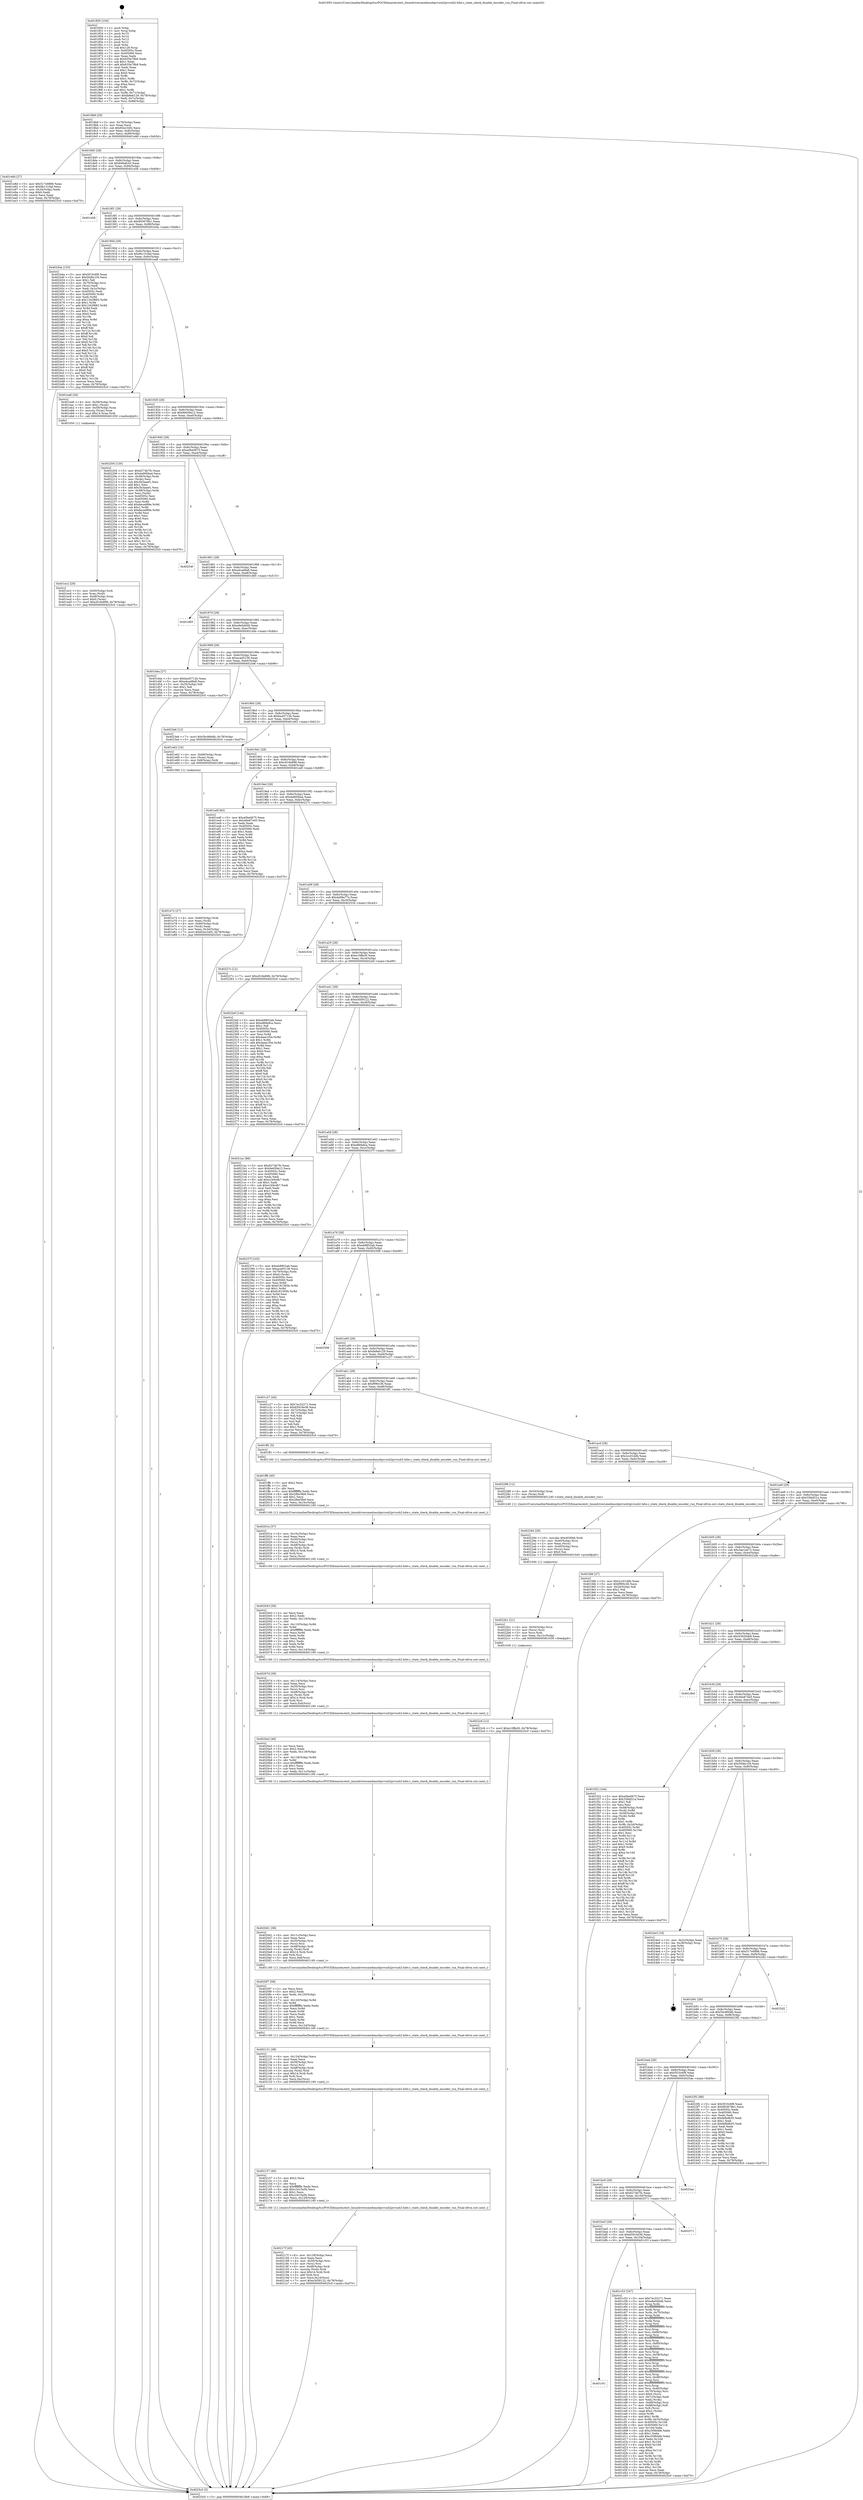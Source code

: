 digraph "0x401850" {
  label = "0x401850 (/mnt/c/Users/mathe/Desktop/tcc/POCII/binaries/extr_linuxdriversmediausbpvrusb2pvrusb2-hdw.c_state_check_disable_encoder_run_Final-ollvm.out::main(0))"
  labelloc = "t"
  node[shape=record]

  Entry [label="",width=0.3,height=0.3,shape=circle,fillcolor=black,style=filled]
  "0x4018b8" [label="{
     0x4018b8 [29]\l
     | [instrs]\l
     &nbsp;&nbsp;0x4018b8 \<+3\>: mov -0x78(%rbp),%eax\l
     &nbsp;&nbsp;0x4018bb \<+2\>: mov %eax,%ecx\l
     &nbsp;&nbsp;0x4018bd \<+6\>: sub $0x83ec34f2,%ecx\l
     &nbsp;&nbsp;0x4018c3 \<+6\>: mov %eax,-0x8c(%rbp)\l
     &nbsp;&nbsp;0x4018c9 \<+6\>: mov %ecx,-0x90(%rbp)\l
     &nbsp;&nbsp;0x4018cf \<+6\>: je 0000000000401e8d \<main+0x63d\>\l
  }"]
  "0x401e8d" [label="{
     0x401e8d [27]\l
     | [instrs]\l
     &nbsp;&nbsp;0x401e8d \<+5\>: mov $0x517e0886,%eax\l
     &nbsp;&nbsp;0x401e92 \<+5\>: mov $0x9b131fad,%ecx\l
     &nbsp;&nbsp;0x401e97 \<+3\>: mov -0x34(%rbp),%edx\l
     &nbsp;&nbsp;0x401e9a \<+3\>: cmp $0x0,%edx\l
     &nbsp;&nbsp;0x401e9d \<+3\>: cmove %ecx,%eax\l
     &nbsp;&nbsp;0x401ea0 \<+3\>: mov %eax,-0x78(%rbp)\l
     &nbsp;&nbsp;0x401ea3 \<+5\>: jmp 00000000004025c0 \<main+0xd70\>\l
  }"]
  "0x4018d5" [label="{
     0x4018d5 [28]\l
     | [instrs]\l
     &nbsp;&nbsp;0x4018d5 \<+5\>: jmp 00000000004018da \<main+0x8a\>\l
     &nbsp;&nbsp;0x4018da \<+6\>: mov -0x8c(%rbp),%eax\l
     &nbsp;&nbsp;0x4018e0 \<+5\>: sub $0x846afc43,%eax\l
     &nbsp;&nbsp;0x4018e5 \<+6\>: mov %eax,-0x94(%rbp)\l
     &nbsp;&nbsp;0x4018eb \<+6\>: je 0000000000401e56 \<main+0x606\>\l
  }"]
  Exit [label="",width=0.3,height=0.3,shape=circle,fillcolor=black,style=filled,peripheries=2]
  "0x401e56" [label="{
     0x401e56\l
  }", style=dashed]
  "0x4018f1" [label="{
     0x4018f1 [28]\l
     | [instrs]\l
     &nbsp;&nbsp;0x4018f1 \<+5\>: jmp 00000000004018f6 \<main+0xa6\>\l
     &nbsp;&nbsp;0x4018f6 \<+6\>: mov -0x8c(%rbp),%eax\l
     &nbsp;&nbsp;0x4018fc \<+5\>: sub $0x903678b1,%eax\l
     &nbsp;&nbsp;0x401901 \<+6\>: mov %eax,-0x98(%rbp)\l
     &nbsp;&nbsp;0x401907 \<+6\>: je 000000000040244a \<main+0xbfa\>\l
  }"]
  "0x4022c6" [label="{
     0x4022c6 [12]\l
     | [instrs]\l
     &nbsp;&nbsp;0x4022c6 \<+7\>: movl $0xe10ffa30,-0x78(%rbp)\l
     &nbsp;&nbsp;0x4022cd \<+5\>: jmp 00000000004025c0 \<main+0xd70\>\l
  }"]
  "0x40244a" [label="{
     0x40244a [153]\l
     | [instrs]\l
     &nbsp;&nbsp;0x40244a \<+5\>: mov $0x5f10c6f9,%eax\l
     &nbsp;&nbsp;0x40244f \<+5\>: mov $0x50dbc1f4,%ecx\l
     &nbsp;&nbsp;0x402454 \<+2\>: mov $0x1,%dl\l
     &nbsp;&nbsp;0x402456 \<+4\>: mov -0x70(%rbp),%rsi\l
     &nbsp;&nbsp;0x40245a \<+2\>: mov (%rsi),%edi\l
     &nbsp;&nbsp;0x40245c \<+3\>: mov %edi,-0x2c(%rbp)\l
     &nbsp;&nbsp;0x40245f \<+7\>: mov 0x40505c,%edi\l
     &nbsp;&nbsp;0x402466 \<+8\>: mov 0x405060,%r8d\l
     &nbsp;&nbsp;0x40246e \<+3\>: mov %edi,%r9d\l
     &nbsp;&nbsp;0x402471 \<+7\>: sub $0x1342f883,%r9d\l
     &nbsp;&nbsp;0x402478 \<+4\>: sub $0x1,%r9d\l
     &nbsp;&nbsp;0x40247c \<+7\>: add $0x1342f883,%r9d\l
     &nbsp;&nbsp;0x402483 \<+4\>: imul %r9d,%edi\l
     &nbsp;&nbsp;0x402487 \<+3\>: and $0x1,%edi\l
     &nbsp;&nbsp;0x40248a \<+3\>: cmp $0x0,%edi\l
     &nbsp;&nbsp;0x40248d \<+4\>: sete %r10b\l
     &nbsp;&nbsp;0x402491 \<+4\>: cmp $0xa,%r8d\l
     &nbsp;&nbsp;0x402495 \<+4\>: setl %r11b\l
     &nbsp;&nbsp;0x402499 \<+3\>: mov %r10b,%bl\l
     &nbsp;&nbsp;0x40249c \<+3\>: xor $0xff,%bl\l
     &nbsp;&nbsp;0x40249f \<+3\>: mov %r11b,%r14b\l
     &nbsp;&nbsp;0x4024a2 \<+4\>: xor $0xff,%r14b\l
     &nbsp;&nbsp;0x4024a6 \<+3\>: xor $0x0,%dl\l
     &nbsp;&nbsp;0x4024a9 \<+3\>: mov %bl,%r15b\l
     &nbsp;&nbsp;0x4024ac \<+4\>: and $0x0,%r15b\l
     &nbsp;&nbsp;0x4024b0 \<+3\>: and %dl,%r10b\l
     &nbsp;&nbsp;0x4024b3 \<+3\>: mov %r14b,%r12b\l
     &nbsp;&nbsp;0x4024b6 \<+4\>: and $0x0,%r12b\l
     &nbsp;&nbsp;0x4024ba \<+3\>: and %dl,%r11b\l
     &nbsp;&nbsp;0x4024bd \<+3\>: or %r10b,%r15b\l
     &nbsp;&nbsp;0x4024c0 \<+3\>: or %r11b,%r12b\l
     &nbsp;&nbsp;0x4024c3 \<+3\>: xor %r12b,%r15b\l
     &nbsp;&nbsp;0x4024c6 \<+3\>: or %r14b,%bl\l
     &nbsp;&nbsp;0x4024c9 \<+3\>: xor $0xff,%bl\l
     &nbsp;&nbsp;0x4024cc \<+3\>: or $0x0,%dl\l
     &nbsp;&nbsp;0x4024cf \<+2\>: and %dl,%bl\l
     &nbsp;&nbsp;0x4024d1 \<+3\>: or %bl,%r15b\l
     &nbsp;&nbsp;0x4024d4 \<+4\>: test $0x1,%r15b\l
     &nbsp;&nbsp;0x4024d8 \<+3\>: cmovne %ecx,%eax\l
     &nbsp;&nbsp;0x4024db \<+3\>: mov %eax,-0x78(%rbp)\l
     &nbsp;&nbsp;0x4024de \<+5\>: jmp 00000000004025c0 \<main+0xd70\>\l
  }"]
  "0x40190d" [label="{
     0x40190d [28]\l
     | [instrs]\l
     &nbsp;&nbsp;0x40190d \<+5\>: jmp 0000000000401912 \<main+0xc2\>\l
     &nbsp;&nbsp;0x401912 \<+6\>: mov -0x8c(%rbp),%eax\l
     &nbsp;&nbsp;0x401918 \<+5\>: sub $0x9b131fad,%eax\l
     &nbsp;&nbsp;0x40191d \<+6\>: mov %eax,-0x9c(%rbp)\l
     &nbsp;&nbsp;0x401923 \<+6\>: je 0000000000401ea8 \<main+0x658\>\l
  }"]
  "0x4022b1" [label="{
     0x4022b1 [21]\l
     | [instrs]\l
     &nbsp;&nbsp;0x4022b1 \<+4\>: mov -0x50(%rbp),%rcx\l
     &nbsp;&nbsp;0x4022b5 \<+3\>: mov (%rcx),%rcx\l
     &nbsp;&nbsp;0x4022b8 \<+3\>: mov %rcx,%rdi\l
     &nbsp;&nbsp;0x4022bb \<+6\>: mov %eax,-0x12c(%rbp)\l
     &nbsp;&nbsp;0x4022c1 \<+5\>: call 0000000000401030 \<free@plt\>\l
     | [calls]\l
     &nbsp;&nbsp;0x401030 \{1\} (unknown)\l
  }"]
  "0x401ea8" [label="{
     0x401ea8 [26]\l
     | [instrs]\l
     &nbsp;&nbsp;0x401ea8 \<+4\>: mov -0x58(%rbp),%rax\l
     &nbsp;&nbsp;0x401eac \<+6\>: movl $0x1,(%rax)\l
     &nbsp;&nbsp;0x401eb2 \<+4\>: mov -0x58(%rbp),%rax\l
     &nbsp;&nbsp;0x401eb6 \<+3\>: movslq (%rax),%rax\l
     &nbsp;&nbsp;0x401eb9 \<+4\>: imul $0x14,%rax,%rdi\l
     &nbsp;&nbsp;0x401ebd \<+5\>: call 0000000000401050 \<malloc@plt\>\l
     | [calls]\l
     &nbsp;&nbsp;0x401050 \{1\} (unknown)\l
  }"]
  "0x401929" [label="{
     0x401929 [28]\l
     | [instrs]\l
     &nbsp;&nbsp;0x401929 \<+5\>: jmp 000000000040192e \<main+0xde\>\l
     &nbsp;&nbsp;0x40192e \<+6\>: mov -0x8c(%rbp),%eax\l
     &nbsp;&nbsp;0x401934 \<+5\>: sub $0x9e659a12,%eax\l
     &nbsp;&nbsp;0x401939 \<+6\>: mov %eax,-0xa0(%rbp)\l
     &nbsp;&nbsp;0x40193f \<+6\>: je 0000000000402204 \<main+0x9b4\>\l
  }"]
  "0x402294" [label="{
     0x402294 [29]\l
     | [instrs]\l
     &nbsp;&nbsp;0x402294 \<+10\>: movabs $0x4030b6,%rdi\l
     &nbsp;&nbsp;0x40229e \<+4\>: mov -0x40(%rbp),%rcx\l
     &nbsp;&nbsp;0x4022a2 \<+2\>: mov %eax,(%rcx)\l
     &nbsp;&nbsp;0x4022a4 \<+4\>: mov -0x40(%rbp),%rcx\l
     &nbsp;&nbsp;0x4022a8 \<+2\>: mov (%rcx),%esi\l
     &nbsp;&nbsp;0x4022aa \<+2\>: mov $0x0,%al\l
     &nbsp;&nbsp;0x4022ac \<+5\>: call 0000000000401040 \<printf@plt\>\l
     | [calls]\l
     &nbsp;&nbsp;0x401040 \{1\} (unknown)\l
  }"]
  "0x402204" [label="{
     0x402204 [120]\l
     | [instrs]\l
     &nbsp;&nbsp;0x402204 \<+5\>: mov $0x6274b7fc,%eax\l
     &nbsp;&nbsp;0x402209 \<+5\>: mov $0xda900ba4,%ecx\l
     &nbsp;&nbsp;0x40220e \<+4\>: mov -0x48(%rbp),%rdx\l
     &nbsp;&nbsp;0x402212 \<+2\>: mov (%rdx),%esi\l
     &nbsp;&nbsp;0x402214 \<+6\>: sub $0x3b3aaef1,%esi\l
     &nbsp;&nbsp;0x40221a \<+3\>: add $0x1,%esi\l
     &nbsp;&nbsp;0x40221d \<+6\>: add $0x3b3aaef1,%esi\l
     &nbsp;&nbsp;0x402223 \<+4\>: mov -0x48(%rbp),%rdx\l
     &nbsp;&nbsp;0x402227 \<+2\>: mov %esi,(%rdx)\l
     &nbsp;&nbsp;0x402229 \<+7\>: mov 0x40505c,%esi\l
     &nbsp;&nbsp;0x402230 \<+7\>: mov 0x405060,%edi\l
     &nbsp;&nbsp;0x402237 \<+3\>: mov %esi,%r8d\l
     &nbsp;&nbsp;0x40223a \<+7\>: add $0x8eced89e,%r8d\l
     &nbsp;&nbsp;0x402241 \<+4\>: sub $0x1,%r8d\l
     &nbsp;&nbsp;0x402245 \<+7\>: sub $0x8eced89e,%r8d\l
     &nbsp;&nbsp;0x40224c \<+4\>: imul %r8d,%esi\l
     &nbsp;&nbsp;0x402250 \<+3\>: and $0x1,%esi\l
     &nbsp;&nbsp;0x402253 \<+3\>: cmp $0x0,%esi\l
     &nbsp;&nbsp;0x402256 \<+4\>: sete %r9b\l
     &nbsp;&nbsp;0x40225a \<+3\>: cmp $0xa,%edi\l
     &nbsp;&nbsp;0x40225d \<+4\>: setl %r10b\l
     &nbsp;&nbsp;0x402261 \<+3\>: mov %r9b,%r11b\l
     &nbsp;&nbsp;0x402264 \<+3\>: and %r10b,%r11b\l
     &nbsp;&nbsp;0x402267 \<+3\>: xor %r10b,%r9b\l
     &nbsp;&nbsp;0x40226a \<+3\>: or %r9b,%r11b\l
     &nbsp;&nbsp;0x40226d \<+4\>: test $0x1,%r11b\l
     &nbsp;&nbsp;0x402271 \<+3\>: cmovne %ecx,%eax\l
     &nbsp;&nbsp;0x402274 \<+3\>: mov %eax,-0x78(%rbp)\l
     &nbsp;&nbsp;0x402277 \<+5\>: jmp 00000000004025c0 \<main+0xd70\>\l
  }"]
  "0x401945" [label="{
     0x401945 [28]\l
     | [instrs]\l
     &nbsp;&nbsp;0x401945 \<+5\>: jmp 000000000040194a \<main+0xfa\>\l
     &nbsp;&nbsp;0x40194a \<+6\>: mov -0x8c(%rbp),%eax\l
     &nbsp;&nbsp;0x401950 \<+5\>: sub $0xa0be0675,%eax\l
     &nbsp;&nbsp;0x401955 \<+6\>: mov %eax,-0xa4(%rbp)\l
     &nbsp;&nbsp;0x40195b \<+6\>: je 000000000040254f \<main+0xcff\>\l
  }"]
  "0x40217f" [label="{
     0x40217f [45]\l
     | [instrs]\l
     &nbsp;&nbsp;0x40217f \<+6\>: mov -0x128(%rbp),%ecx\l
     &nbsp;&nbsp;0x402185 \<+3\>: imul %eax,%ecx\l
     &nbsp;&nbsp;0x402188 \<+4\>: mov -0x50(%rbp),%rsi\l
     &nbsp;&nbsp;0x40218c \<+3\>: mov (%rsi),%rsi\l
     &nbsp;&nbsp;0x40218f \<+4\>: mov -0x48(%rbp),%rdi\l
     &nbsp;&nbsp;0x402193 \<+3\>: movslq (%rdi),%rdi\l
     &nbsp;&nbsp;0x402196 \<+4\>: imul $0x14,%rdi,%rdi\l
     &nbsp;&nbsp;0x40219a \<+3\>: add %rdi,%rsi\l
     &nbsp;&nbsp;0x40219d \<+3\>: mov %ecx,0x10(%rsi)\l
     &nbsp;&nbsp;0x4021a0 \<+7\>: movl $0xe3d58122,-0x78(%rbp)\l
     &nbsp;&nbsp;0x4021a7 \<+5\>: jmp 00000000004025c0 \<main+0xd70\>\l
  }"]
  "0x40254f" [label="{
     0x40254f\l
  }", style=dashed]
  "0x401961" [label="{
     0x401961 [28]\l
     | [instrs]\l
     &nbsp;&nbsp;0x401961 \<+5\>: jmp 0000000000401966 \<main+0x116\>\l
     &nbsp;&nbsp;0x401966 \<+6\>: mov -0x8c(%rbp),%eax\l
     &nbsp;&nbsp;0x40196c \<+5\>: sub $0xa4cad8a8,%eax\l
     &nbsp;&nbsp;0x401971 \<+6\>: mov %eax,-0xa8(%rbp)\l
     &nbsp;&nbsp;0x401977 \<+6\>: je 0000000000401d65 \<main+0x515\>\l
  }"]
  "0x402157" [label="{
     0x402157 [40]\l
     | [instrs]\l
     &nbsp;&nbsp;0x402157 \<+5\>: mov $0x2,%ecx\l
     &nbsp;&nbsp;0x40215c \<+1\>: cltd\l
     &nbsp;&nbsp;0x40215d \<+2\>: idiv %ecx\l
     &nbsp;&nbsp;0x40215f \<+6\>: imul $0xfffffffe,%edx,%ecx\l
     &nbsp;&nbsp;0x402165 \<+6\>: add $0xc2415a5b,%ecx\l
     &nbsp;&nbsp;0x40216b \<+3\>: add $0x1,%ecx\l
     &nbsp;&nbsp;0x40216e \<+6\>: sub $0xc2415a5b,%ecx\l
     &nbsp;&nbsp;0x402174 \<+6\>: mov %ecx,-0x128(%rbp)\l
     &nbsp;&nbsp;0x40217a \<+5\>: call 0000000000401160 \<next_i\>\l
     | [calls]\l
     &nbsp;&nbsp;0x401160 \{1\} (/mnt/c/Users/mathe/Desktop/tcc/POCII/binaries/extr_linuxdriversmediausbpvrusb2pvrusb2-hdw.c_state_check_disable_encoder_run_Final-ollvm.out::next_i)\l
  }"]
  "0x401d65" [label="{
     0x401d65\l
  }", style=dashed]
  "0x40197d" [label="{
     0x40197d [28]\l
     | [instrs]\l
     &nbsp;&nbsp;0x40197d \<+5\>: jmp 0000000000401982 \<main+0x132\>\l
     &nbsp;&nbsp;0x401982 \<+6\>: mov -0x8c(%rbp),%eax\l
     &nbsp;&nbsp;0x401988 \<+5\>: sub $0xa9e0dd4b,%eax\l
     &nbsp;&nbsp;0x40198d \<+6\>: mov %eax,-0xac(%rbp)\l
     &nbsp;&nbsp;0x401993 \<+6\>: je 0000000000401d4a \<main+0x4fa\>\l
  }"]
  "0x402131" [label="{
     0x402131 [38]\l
     | [instrs]\l
     &nbsp;&nbsp;0x402131 \<+6\>: mov -0x124(%rbp),%ecx\l
     &nbsp;&nbsp;0x402137 \<+3\>: imul %eax,%ecx\l
     &nbsp;&nbsp;0x40213a \<+4\>: mov -0x50(%rbp),%rsi\l
     &nbsp;&nbsp;0x40213e \<+3\>: mov (%rsi),%rsi\l
     &nbsp;&nbsp;0x402141 \<+4\>: mov -0x48(%rbp),%rdi\l
     &nbsp;&nbsp;0x402145 \<+3\>: movslq (%rdi),%rdi\l
     &nbsp;&nbsp;0x402148 \<+4\>: imul $0x14,%rdi,%rdi\l
     &nbsp;&nbsp;0x40214c \<+3\>: add %rdi,%rsi\l
     &nbsp;&nbsp;0x40214f \<+3\>: mov %ecx,0xc(%rsi)\l
     &nbsp;&nbsp;0x402152 \<+5\>: call 0000000000401160 \<next_i\>\l
     | [calls]\l
     &nbsp;&nbsp;0x401160 \{1\} (/mnt/c/Users/mathe/Desktop/tcc/POCII/binaries/extr_linuxdriversmediausbpvrusb2pvrusb2-hdw.c_state_check_disable_encoder_run_Final-ollvm.out::next_i)\l
  }"]
  "0x401d4a" [label="{
     0x401d4a [27]\l
     | [instrs]\l
     &nbsp;&nbsp;0x401d4a \<+5\>: mov $0xba45712b,%eax\l
     &nbsp;&nbsp;0x401d4f \<+5\>: mov $0xa4cad8a8,%ecx\l
     &nbsp;&nbsp;0x401d54 \<+3\>: mov -0x35(%rbp),%dl\l
     &nbsp;&nbsp;0x401d57 \<+3\>: test $0x1,%dl\l
     &nbsp;&nbsp;0x401d5a \<+3\>: cmovne %ecx,%eax\l
     &nbsp;&nbsp;0x401d5d \<+3\>: mov %eax,-0x78(%rbp)\l
     &nbsp;&nbsp;0x401d60 \<+5\>: jmp 00000000004025c0 \<main+0xd70\>\l
  }"]
  "0x401999" [label="{
     0x401999 [28]\l
     | [instrs]\l
     &nbsp;&nbsp;0x401999 \<+5\>: jmp 000000000040199e \<main+0x14e\>\l
     &nbsp;&nbsp;0x40199e \<+6\>: mov -0x8c(%rbp),%eax\l
     &nbsp;&nbsp;0x4019a4 \<+5\>: sub $0xaca65136,%eax\l
     &nbsp;&nbsp;0x4019a9 \<+6\>: mov %eax,-0xb0(%rbp)\l
     &nbsp;&nbsp;0x4019af \<+6\>: je 00000000004023e6 \<main+0xb96\>\l
  }"]
  "0x4020f7" [label="{
     0x4020f7 [58]\l
     | [instrs]\l
     &nbsp;&nbsp;0x4020f7 \<+2\>: xor %ecx,%ecx\l
     &nbsp;&nbsp;0x4020f9 \<+5\>: mov $0x2,%edx\l
     &nbsp;&nbsp;0x4020fe \<+6\>: mov %edx,-0x120(%rbp)\l
     &nbsp;&nbsp;0x402104 \<+1\>: cltd\l
     &nbsp;&nbsp;0x402105 \<+7\>: mov -0x120(%rbp),%r8d\l
     &nbsp;&nbsp;0x40210c \<+3\>: idiv %r8d\l
     &nbsp;&nbsp;0x40210f \<+6\>: imul $0xfffffffe,%edx,%edx\l
     &nbsp;&nbsp;0x402115 \<+3\>: mov %ecx,%r9d\l
     &nbsp;&nbsp;0x402118 \<+3\>: sub %edx,%r9d\l
     &nbsp;&nbsp;0x40211b \<+2\>: mov %ecx,%edx\l
     &nbsp;&nbsp;0x40211d \<+3\>: sub $0x1,%edx\l
     &nbsp;&nbsp;0x402120 \<+3\>: add %edx,%r9d\l
     &nbsp;&nbsp;0x402123 \<+3\>: sub %r9d,%ecx\l
     &nbsp;&nbsp;0x402126 \<+6\>: mov %ecx,-0x124(%rbp)\l
     &nbsp;&nbsp;0x40212c \<+5\>: call 0000000000401160 \<next_i\>\l
     | [calls]\l
     &nbsp;&nbsp;0x401160 \{1\} (/mnt/c/Users/mathe/Desktop/tcc/POCII/binaries/extr_linuxdriversmediausbpvrusb2pvrusb2-hdw.c_state_check_disable_encoder_run_Final-ollvm.out::next_i)\l
  }"]
  "0x4023e6" [label="{
     0x4023e6 [12]\l
     | [instrs]\l
     &nbsp;&nbsp;0x4023e6 \<+7\>: movl $0x5bc866db,-0x78(%rbp)\l
     &nbsp;&nbsp;0x4023ed \<+5\>: jmp 00000000004025c0 \<main+0xd70\>\l
  }"]
  "0x4019b5" [label="{
     0x4019b5 [28]\l
     | [instrs]\l
     &nbsp;&nbsp;0x4019b5 \<+5\>: jmp 00000000004019ba \<main+0x16a\>\l
     &nbsp;&nbsp;0x4019ba \<+6\>: mov -0x8c(%rbp),%eax\l
     &nbsp;&nbsp;0x4019c0 \<+5\>: sub $0xba45712b,%eax\l
     &nbsp;&nbsp;0x4019c5 \<+6\>: mov %eax,-0xb4(%rbp)\l
     &nbsp;&nbsp;0x4019cb \<+6\>: je 0000000000401e62 \<main+0x612\>\l
  }"]
  "0x4020d1" [label="{
     0x4020d1 [38]\l
     | [instrs]\l
     &nbsp;&nbsp;0x4020d1 \<+6\>: mov -0x11c(%rbp),%ecx\l
     &nbsp;&nbsp;0x4020d7 \<+3\>: imul %eax,%ecx\l
     &nbsp;&nbsp;0x4020da \<+4\>: mov -0x50(%rbp),%rsi\l
     &nbsp;&nbsp;0x4020de \<+3\>: mov (%rsi),%rsi\l
     &nbsp;&nbsp;0x4020e1 \<+4\>: mov -0x48(%rbp),%rdi\l
     &nbsp;&nbsp;0x4020e5 \<+3\>: movslq (%rdi),%rdi\l
     &nbsp;&nbsp;0x4020e8 \<+4\>: imul $0x14,%rdi,%rdi\l
     &nbsp;&nbsp;0x4020ec \<+3\>: add %rdi,%rsi\l
     &nbsp;&nbsp;0x4020ef \<+3\>: mov %ecx,0x8(%rsi)\l
     &nbsp;&nbsp;0x4020f2 \<+5\>: call 0000000000401160 \<next_i\>\l
     | [calls]\l
     &nbsp;&nbsp;0x401160 \{1\} (/mnt/c/Users/mathe/Desktop/tcc/POCII/binaries/extr_linuxdriversmediausbpvrusb2pvrusb2-hdw.c_state_check_disable_encoder_run_Final-ollvm.out::next_i)\l
  }"]
  "0x401e62" [label="{
     0x401e62 [16]\l
     | [instrs]\l
     &nbsp;&nbsp;0x401e62 \<+4\>: mov -0x68(%rbp),%rax\l
     &nbsp;&nbsp;0x401e66 \<+3\>: mov (%rax),%rax\l
     &nbsp;&nbsp;0x401e69 \<+4\>: mov 0x8(%rax),%rdi\l
     &nbsp;&nbsp;0x401e6d \<+5\>: call 0000000000401060 \<atoi@plt\>\l
     | [calls]\l
     &nbsp;&nbsp;0x401060 \{1\} (unknown)\l
  }"]
  "0x4019d1" [label="{
     0x4019d1 [28]\l
     | [instrs]\l
     &nbsp;&nbsp;0x4019d1 \<+5\>: jmp 00000000004019d6 \<main+0x186\>\l
     &nbsp;&nbsp;0x4019d6 \<+6\>: mov -0x8c(%rbp),%eax\l
     &nbsp;&nbsp;0x4019dc \<+5\>: sub $0xc616e898,%eax\l
     &nbsp;&nbsp;0x4019e1 \<+6\>: mov %eax,-0xb8(%rbp)\l
     &nbsp;&nbsp;0x4019e7 \<+6\>: je 0000000000401edf \<main+0x68f\>\l
  }"]
  "0x4020a3" [label="{
     0x4020a3 [46]\l
     | [instrs]\l
     &nbsp;&nbsp;0x4020a3 \<+2\>: xor %ecx,%ecx\l
     &nbsp;&nbsp;0x4020a5 \<+5\>: mov $0x2,%edx\l
     &nbsp;&nbsp;0x4020aa \<+6\>: mov %edx,-0x118(%rbp)\l
     &nbsp;&nbsp;0x4020b0 \<+1\>: cltd\l
     &nbsp;&nbsp;0x4020b1 \<+7\>: mov -0x118(%rbp),%r8d\l
     &nbsp;&nbsp;0x4020b8 \<+3\>: idiv %r8d\l
     &nbsp;&nbsp;0x4020bb \<+6\>: imul $0xfffffffe,%edx,%edx\l
     &nbsp;&nbsp;0x4020c1 \<+3\>: sub $0x1,%ecx\l
     &nbsp;&nbsp;0x4020c4 \<+2\>: sub %ecx,%edx\l
     &nbsp;&nbsp;0x4020c6 \<+6\>: mov %edx,-0x11c(%rbp)\l
     &nbsp;&nbsp;0x4020cc \<+5\>: call 0000000000401160 \<next_i\>\l
     | [calls]\l
     &nbsp;&nbsp;0x401160 \{1\} (/mnt/c/Users/mathe/Desktop/tcc/POCII/binaries/extr_linuxdriversmediausbpvrusb2pvrusb2-hdw.c_state_check_disable_encoder_run_Final-ollvm.out::next_i)\l
  }"]
  "0x401edf" [label="{
     0x401edf [83]\l
     | [instrs]\l
     &nbsp;&nbsp;0x401edf \<+5\>: mov $0xa0be0675,%eax\l
     &nbsp;&nbsp;0x401ee4 \<+5\>: mov $0x46e87445,%ecx\l
     &nbsp;&nbsp;0x401ee9 \<+2\>: xor %edx,%edx\l
     &nbsp;&nbsp;0x401eeb \<+7\>: mov 0x40505c,%esi\l
     &nbsp;&nbsp;0x401ef2 \<+7\>: mov 0x405060,%edi\l
     &nbsp;&nbsp;0x401ef9 \<+3\>: sub $0x1,%edx\l
     &nbsp;&nbsp;0x401efc \<+3\>: mov %esi,%r8d\l
     &nbsp;&nbsp;0x401eff \<+3\>: add %edx,%r8d\l
     &nbsp;&nbsp;0x401f02 \<+4\>: imul %r8d,%esi\l
     &nbsp;&nbsp;0x401f06 \<+3\>: and $0x1,%esi\l
     &nbsp;&nbsp;0x401f09 \<+3\>: cmp $0x0,%esi\l
     &nbsp;&nbsp;0x401f0c \<+4\>: sete %r9b\l
     &nbsp;&nbsp;0x401f10 \<+3\>: cmp $0xa,%edi\l
     &nbsp;&nbsp;0x401f13 \<+4\>: setl %r10b\l
     &nbsp;&nbsp;0x401f17 \<+3\>: mov %r9b,%r11b\l
     &nbsp;&nbsp;0x401f1a \<+3\>: and %r10b,%r11b\l
     &nbsp;&nbsp;0x401f1d \<+3\>: xor %r10b,%r9b\l
     &nbsp;&nbsp;0x401f20 \<+3\>: or %r9b,%r11b\l
     &nbsp;&nbsp;0x401f23 \<+4\>: test $0x1,%r11b\l
     &nbsp;&nbsp;0x401f27 \<+3\>: cmovne %ecx,%eax\l
     &nbsp;&nbsp;0x401f2a \<+3\>: mov %eax,-0x78(%rbp)\l
     &nbsp;&nbsp;0x401f2d \<+5\>: jmp 00000000004025c0 \<main+0xd70\>\l
  }"]
  "0x4019ed" [label="{
     0x4019ed [28]\l
     | [instrs]\l
     &nbsp;&nbsp;0x4019ed \<+5\>: jmp 00000000004019f2 \<main+0x1a2\>\l
     &nbsp;&nbsp;0x4019f2 \<+6\>: mov -0x8c(%rbp),%eax\l
     &nbsp;&nbsp;0x4019f8 \<+5\>: sub $0xda900ba4,%eax\l
     &nbsp;&nbsp;0x4019fd \<+6\>: mov %eax,-0xbc(%rbp)\l
     &nbsp;&nbsp;0x401a03 \<+6\>: je 000000000040227c \<main+0xa2c\>\l
  }"]
  "0x40207d" [label="{
     0x40207d [38]\l
     | [instrs]\l
     &nbsp;&nbsp;0x40207d \<+6\>: mov -0x114(%rbp),%ecx\l
     &nbsp;&nbsp;0x402083 \<+3\>: imul %eax,%ecx\l
     &nbsp;&nbsp;0x402086 \<+4\>: mov -0x50(%rbp),%rsi\l
     &nbsp;&nbsp;0x40208a \<+3\>: mov (%rsi),%rsi\l
     &nbsp;&nbsp;0x40208d \<+4\>: mov -0x48(%rbp),%rdi\l
     &nbsp;&nbsp;0x402091 \<+3\>: movslq (%rdi),%rdi\l
     &nbsp;&nbsp;0x402094 \<+4\>: imul $0x14,%rdi,%rdi\l
     &nbsp;&nbsp;0x402098 \<+3\>: add %rdi,%rsi\l
     &nbsp;&nbsp;0x40209b \<+3\>: mov %ecx,0x4(%rsi)\l
     &nbsp;&nbsp;0x40209e \<+5\>: call 0000000000401160 \<next_i\>\l
     | [calls]\l
     &nbsp;&nbsp;0x401160 \{1\} (/mnt/c/Users/mathe/Desktop/tcc/POCII/binaries/extr_linuxdriversmediausbpvrusb2pvrusb2-hdw.c_state_check_disable_encoder_run_Final-ollvm.out::next_i)\l
  }"]
  "0x40227c" [label="{
     0x40227c [12]\l
     | [instrs]\l
     &nbsp;&nbsp;0x40227c \<+7\>: movl $0xc616e898,-0x78(%rbp)\l
     &nbsp;&nbsp;0x402283 \<+5\>: jmp 00000000004025c0 \<main+0xd70\>\l
  }"]
  "0x401a09" [label="{
     0x401a09 [28]\l
     | [instrs]\l
     &nbsp;&nbsp;0x401a09 \<+5\>: jmp 0000000000401a0e \<main+0x1be\>\l
     &nbsp;&nbsp;0x401a0e \<+6\>: mov -0x8c(%rbp),%eax\l
     &nbsp;&nbsp;0x401a14 \<+5\>: sub $0xda98a77e,%eax\l
     &nbsp;&nbsp;0x401a19 \<+6\>: mov %eax,-0xc0(%rbp)\l
     &nbsp;&nbsp;0x401a1f \<+6\>: je 0000000000402534 \<main+0xce4\>\l
  }"]
  "0x402043" [label="{
     0x402043 [58]\l
     | [instrs]\l
     &nbsp;&nbsp;0x402043 \<+2\>: xor %ecx,%ecx\l
     &nbsp;&nbsp;0x402045 \<+5\>: mov $0x2,%edx\l
     &nbsp;&nbsp;0x40204a \<+6\>: mov %edx,-0x110(%rbp)\l
     &nbsp;&nbsp;0x402050 \<+1\>: cltd\l
     &nbsp;&nbsp;0x402051 \<+7\>: mov -0x110(%rbp),%r8d\l
     &nbsp;&nbsp;0x402058 \<+3\>: idiv %r8d\l
     &nbsp;&nbsp;0x40205b \<+6\>: imul $0xfffffffe,%edx,%edx\l
     &nbsp;&nbsp;0x402061 \<+3\>: mov %ecx,%r9d\l
     &nbsp;&nbsp;0x402064 \<+3\>: sub %edx,%r9d\l
     &nbsp;&nbsp;0x402067 \<+2\>: mov %ecx,%edx\l
     &nbsp;&nbsp;0x402069 \<+3\>: sub $0x1,%edx\l
     &nbsp;&nbsp;0x40206c \<+3\>: add %edx,%r9d\l
     &nbsp;&nbsp;0x40206f \<+3\>: sub %r9d,%ecx\l
     &nbsp;&nbsp;0x402072 \<+6\>: mov %ecx,-0x114(%rbp)\l
     &nbsp;&nbsp;0x402078 \<+5\>: call 0000000000401160 \<next_i\>\l
     | [calls]\l
     &nbsp;&nbsp;0x401160 \{1\} (/mnt/c/Users/mathe/Desktop/tcc/POCII/binaries/extr_linuxdriversmediausbpvrusb2pvrusb2-hdw.c_state_check_disable_encoder_run_Final-ollvm.out::next_i)\l
  }"]
  "0x402534" [label="{
     0x402534\l
  }", style=dashed]
  "0x401a25" [label="{
     0x401a25 [28]\l
     | [instrs]\l
     &nbsp;&nbsp;0x401a25 \<+5\>: jmp 0000000000401a2a \<main+0x1da\>\l
     &nbsp;&nbsp;0x401a2a \<+6\>: mov -0x8c(%rbp),%eax\l
     &nbsp;&nbsp;0x401a30 \<+5\>: sub $0xe10ffa30,%eax\l
     &nbsp;&nbsp;0x401a35 \<+6\>: mov %eax,-0xc4(%rbp)\l
     &nbsp;&nbsp;0x401a3b \<+6\>: je 00000000004022ef \<main+0xa9f\>\l
  }"]
  "0x40201e" [label="{
     0x40201e [37]\l
     | [instrs]\l
     &nbsp;&nbsp;0x40201e \<+6\>: mov -0x10c(%rbp),%ecx\l
     &nbsp;&nbsp;0x402024 \<+3\>: imul %eax,%ecx\l
     &nbsp;&nbsp;0x402027 \<+4\>: mov -0x50(%rbp),%rsi\l
     &nbsp;&nbsp;0x40202b \<+3\>: mov (%rsi),%rsi\l
     &nbsp;&nbsp;0x40202e \<+4\>: mov -0x48(%rbp),%rdi\l
     &nbsp;&nbsp;0x402032 \<+3\>: movslq (%rdi),%rdi\l
     &nbsp;&nbsp;0x402035 \<+4\>: imul $0x14,%rdi,%rdi\l
     &nbsp;&nbsp;0x402039 \<+3\>: add %rdi,%rsi\l
     &nbsp;&nbsp;0x40203c \<+2\>: mov %ecx,(%rsi)\l
     &nbsp;&nbsp;0x40203e \<+5\>: call 0000000000401160 \<next_i\>\l
     | [calls]\l
     &nbsp;&nbsp;0x401160 \{1\} (/mnt/c/Users/mathe/Desktop/tcc/POCII/binaries/extr_linuxdriversmediausbpvrusb2pvrusb2-hdw.c_state_check_disable_encoder_run_Final-ollvm.out::next_i)\l
  }"]
  "0x4022ef" [label="{
     0x4022ef [144]\l
     | [instrs]\l
     &nbsp;&nbsp;0x4022ef \<+5\>: mov $0xeb8852ab,%eax\l
     &nbsp;&nbsp;0x4022f4 \<+5\>: mov $0xe86fa9ca,%ecx\l
     &nbsp;&nbsp;0x4022f9 \<+2\>: mov $0x1,%dl\l
     &nbsp;&nbsp;0x4022fb \<+7\>: mov 0x40505c,%esi\l
     &nbsp;&nbsp;0x402302 \<+7\>: mov 0x405060,%edi\l
     &nbsp;&nbsp;0x402309 \<+3\>: mov %esi,%r8d\l
     &nbsp;&nbsp;0x40230c \<+7\>: sub $0x4aee1f5e,%r8d\l
     &nbsp;&nbsp;0x402313 \<+4\>: sub $0x1,%r8d\l
     &nbsp;&nbsp;0x402317 \<+7\>: add $0x4aee1f5e,%r8d\l
     &nbsp;&nbsp;0x40231e \<+4\>: imul %r8d,%esi\l
     &nbsp;&nbsp;0x402322 \<+3\>: and $0x1,%esi\l
     &nbsp;&nbsp;0x402325 \<+3\>: cmp $0x0,%esi\l
     &nbsp;&nbsp;0x402328 \<+4\>: sete %r9b\l
     &nbsp;&nbsp;0x40232c \<+3\>: cmp $0xa,%edi\l
     &nbsp;&nbsp;0x40232f \<+4\>: setl %r10b\l
     &nbsp;&nbsp;0x402333 \<+3\>: mov %r9b,%r11b\l
     &nbsp;&nbsp;0x402336 \<+4\>: xor $0xff,%r11b\l
     &nbsp;&nbsp;0x40233a \<+3\>: mov %r10b,%bl\l
     &nbsp;&nbsp;0x40233d \<+3\>: xor $0xff,%bl\l
     &nbsp;&nbsp;0x402340 \<+3\>: xor $0x0,%dl\l
     &nbsp;&nbsp;0x402343 \<+3\>: mov %r11b,%r14b\l
     &nbsp;&nbsp;0x402346 \<+4\>: and $0x0,%r14b\l
     &nbsp;&nbsp;0x40234a \<+3\>: and %dl,%r9b\l
     &nbsp;&nbsp;0x40234d \<+3\>: mov %bl,%r15b\l
     &nbsp;&nbsp;0x402350 \<+4\>: and $0x0,%r15b\l
     &nbsp;&nbsp;0x402354 \<+3\>: and %dl,%r10b\l
     &nbsp;&nbsp;0x402357 \<+3\>: or %r9b,%r14b\l
     &nbsp;&nbsp;0x40235a \<+3\>: or %r10b,%r15b\l
     &nbsp;&nbsp;0x40235d \<+3\>: xor %r15b,%r14b\l
     &nbsp;&nbsp;0x402360 \<+3\>: or %bl,%r11b\l
     &nbsp;&nbsp;0x402363 \<+4\>: xor $0xff,%r11b\l
     &nbsp;&nbsp;0x402367 \<+3\>: or $0x0,%dl\l
     &nbsp;&nbsp;0x40236a \<+3\>: and %dl,%r11b\l
     &nbsp;&nbsp;0x40236d \<+3\>: or %r11b,%r14b\l
     &nbsp;&nbsp;0x402370 \<+4\>: test $0x1,%r14b\l
     &nbsp;&nbsp;0x402374 \<+3\>: cmovne %ecx,%eax\l
     &nbsp;&nbsp;0x402377 \<+3\>: mov %eax,-0x78(%rbp)\l
     &nbsp;&nbsp;0x40237a \<+5\>: jmp 00000000004025c0 \<main+0xd70\>\l
  }"]
  "0x401a41" [label="{
     0x401a41 [28]\l
     | [instrs]\l
     &nbsp;&nbsp;0x401a41 \<+5\>: jmp 0000000000401a46 \<main+0x1f6\>\l
     &nbsp;&nbsp;0x401a46 \<+6\>: mov -0x8c(%rbp),%eax\l
     &nbsp;&nbsp;0x401a4c \<+5\>: sub $0xe3d58122,%eax\l
     &nbsp;&nbsp;0x401a51 \<+6\>: mov %eax,-0xc8(%rbp)\l
     &nbsp;&nbsp;0x401a57 \<+6\>: je 00000000004021ac \<main+0x95c\>\l
  }"]
  "0x401ff6" [label="{
     0x401ff6 [40]\l
     | [instrs]\l
     &nbsp;&nbsp;0x401ff6 \<+5\>: mov $0x2,%ecx\l
     &nbsp;&nbsp;0x401ffb \<+1\>: cltd\l
     &nbsp;&nbsp;0x401ffc \<+2\>: idiv %ecx\l
     &nbsp;&nbsp;0x401ffe \<+6\>: imul $0xfffffffe,%edx,%ecx\l
     &nbsp;&nbsp;0x402004 \<+6\>: add $0x2fbe5fb9,%ecx\l
     &nbsp;&nbsp;0x40200a \<+3\>: add $0x1,%ecx\l
     &nbsp;&nbsp;0x40200d \<+6\>: sub $0x2fbe5fb9,%ecx\l
     &nbsp;&nbsp;0x402013 \<+6\>: mov %ecx,-0x10c(%rbp)\l
     &nbsp;&nbsp;0x402019 \<+5\>: call 0000000000401160 \<next_i\>\l
     | [calls]\l
     &nbsp;&nbsp;0x401160 \{1\} (/mnt/c/Users/mathe/Desktop/tcc/POCII/binaries/extr_linuxdriversmediausbpvrusb2pvrusb2-hdw.c_state_check_disable_encoder_run_Final-ollvm.out::next_i)\l
  }"]
  "0x4021ac" [label="{
     0x4021ac [88]\l
     | [instrs]\l
     &nbsp;&nbsp;0x4021ac \<+5\>: mov $0x6274b7fc,%eax\l
     &nbsp;&nbsp;0x4021b1 \<+5\>: mov $0x9e659a12,%ecx\l
     &nbsp;&nbsp;0x4021b6 \<+7\>: mov 0x40505c,%edx\l
     &nbsp;&nbsp;0x4021bd \<+7\>: mov 0x405060,%esi\l
     &nbsp;&nbsp;0x4021c4 \<+2\>: mov %edx,%edi\l
     &nbsp;&nbsp;0x4021c6 \<+6\>: add $0xe1b9cdb7,%edi\l
     &nbsp;&nbsp;0x4021cc \<+3\>: sub $0x1,%edi\l
     &nbsp;&nbsp;0x4021cf \<+6\>: sub $0xe1b9cdb7,%edi\l
     &nbsp;&nbsp;0x4021d5 \<+3\>: imul %edi,%edx\l
     &nbsp;&nbsp;0x4021d8 \<+3\>: and $0x1,%edx\l
     &nbsp;&nbsp;0x4021db \<+3\>: cmp $0x0,%edx\l
     &nbsp;&nbsp;0x4021de \<+4\>: sete %r8b\l
     &nbsp;&nbsp;0x4021e2 \<+3\>: cmp $0xa,%esi\l
     &nbsp;&nbsp;0x4021e5 \<+4\>: setl %r9b\l
     &nbsp;&nbsp;0x4021e9 \<+3\>: mov %r8b,%r10b\l
     &nbsp;&nbsp;0x4021ec \<+3\>: and %r9b,%r10b\l
     &nbsp;&nbsp;0x4021ef \<+3\>: xor %r9b,%r8b\l
     &nbsp;&nbsp;0x4021f2 \<+3\>: or %r8b,%r10b\l
     &nbsp;&nbsp;0x4021f5 \<+4\>: test $0x1,%r10b\l
     &nbsp;&nbsp;0x4021f9 \<+3\>: cmovne %ecx,%eax\l
     &nbsp;&nbsp;0x4021fc \<+3\>: mov %eax,-0x78(%rbp)\l
     &nbsp;&nbsp;0x4021ff \<+5\>: jmp 00000000004025c0 \<main+0xd70\>\l
  }"]
  "0x401a5d" [label="{
     0x401a5d [28]\l
     | [instrs]\l
     &nbsp;&nbsp;0x401a5d \<+5\>: jmp 0000000000401a62 \<main+0x212\>\l
     &nbsp;&nbsp;0x401a62 \<+6\>: mov -0x8c(%rbp),%eax\l
     &nbsp;&nbsp;0x401a68 \<+5\>: sub $0xe86fa9ca,%eax\l
     &nbsp;&nbsp;0x401a6d \<+6\>: mov %eax,-0xcc(%rbp)\l
     &nbsp;&nbsp;0x401a73 \<+6\>: je 000000000040237f \<main+0xb2f\>\l
  }"]
  "0x401ec2" [label="{
     0x401ec2 [29]\l
     | [instrs]\l
     &nbsp;&nbsp;0x401ec2 \<+4\>: mov -0x50(%rbp),%rdi\l
     &nbsp;&nbsp;0x401ec6 \<+3\>: mov %rax,(%rdi)\l
     &nbsp;&nbsp;0x401ec9 \<+4\>: mov -0x48(%rbp),%rax\l
     &nbsp;&nbsp;0x401ecd \<+6\>: movl $0x0,(%rax)\l
     &nbsp;&nbsp;0x401ed3 \<+7\>: movl $0xc616e898,-0x78(%rbp)\l
     &nbsp;&nbsp;0x401eda \<+5\>: jmp 00000000004025c0 \<main+0xd70\>\l
  }"]
  "0x40237f" [label="{
     0x40237f [103]\l
     | [instrs]\l
     &nbsp;&nbsp;0x40237f \<+5\>: mov $0xeb8852ab,%eax\l
     &nbsp;&nbsp;0x402384 \<+5\>: mov $0xaca65136,%ecx\l
     &nbsp;&nbsp;0x402389 \<+4\>: mov -0x70(%rbp),%rdx\l
     &nbsp;&nbsp;0x40238d \<+6\>: movl $0x0,(%rdx)\l
     &nbsp;&nbsp;0x402393 \<+7\>: mov 0x40505c,%esi\l
     &nbsp;&nbsp;0x40239a \<+7\>: mov 0x405060,%edi\l
     &nbsp;&nbsp;0x4023a1 \<+3\>: mov %esi,%r8d\l
     &nbsp;&nbsp;0x4023a4 \<+7\>: add $0x6181565b,%r8d\l
     &nbsp;&nbsp;0x4023ab \<+4\>: sub $0x1,%r8d\l
     &nbsp;&nbsp;0x4023af \<+7\>: sub $0x6181565b,%r8d\l
     &nbsp;&nbsp;0x4023b6 \<+4\>: imul %r8d,%esi\l
     &nbsp;&nbsp;0x4023ba \<+3\>: and $0x1,%esi\l
     &nbsp;&nbsp;0x4023bd \<+3\>: cmp $0x0,%esi\l
     &nbsp;&nbsp;0x4023c0 \<+4\>: sete %r9b\l
     &nbsp;&nbsp;0x4023c4 \<+3\>: cmp $0xa,%edi\l
     &nbsp;&nbsp;0x4023c7 \<+4\>: setl %r10b\l
     &nbsp;&nbsp;0x4023cb \<+3\>: mov %r9b,%r11b\l
     &nbsp;&nbsp;0x4023ce \<+3\>: and %r10b,%r11b\l
     &nbsp;&nbsp;0x4023d1 \<+3\>: xor %r10b,%r9b\l
     &nbsp;&nbsp;0x4023d4 \<+3\>: or %r9b,%r11b\l
     &nbsp;&nbsp;0x4023d7 \<+4\>: test $0x1,%r11b\l
     &nbsp;&nbsp;0x4023db \<+3\>: cmovne %ecx,%eax\l
     &nbsp;&nbsp;0x4023de \<+3\>: mov %eax,-0x78(%rbp)\l
     &nbsp;&nbsp;0x4023e1 \<+5\>: jmp 00000000004025c0 \<main+0xd70\>\l
  }"]
  "0x401a79" [label="{
     0x401a79 [28]\l
     | [instrs]\l
     &nbsp;&nbsp;0x401a79 \<+5\>: jmp 0000000000401a7e \<main+0x22e\>\l
     &nbsp;&nbsp;0x401a7e \<+6\>: mov -0x8c(%rbp),%eax\l
     &nbsp;&nbsp;0x401a84 \<+5\>: sub $0xeb8852ab,%eax\l
     &nbsp;&nbsp;0x401a89 \<+6\>: mov %eax,-0xd0(%rbp)\l
     &nbsp;&nbsp;0x401a8f \<+6\>: je 0000000000402598 \<main+0xd48\>\l
  }"]
  "0x401e72" [label="{
     0x401e72 [27]\l
     | [instrs]\l
     &nbsp;&nbsp;0x401e72 \<+4\>: mov -0x60(%rbp),%rdi\l
     &nbsp;&nbsp;0x401e76 \<+2\>: mov %eax,(%rdi)\l
     &nbsp;&nbsp;0x401e78 \<+4\>: mov -0x60(%rbp),%rdi\l
     &nbsp;&nbsp;0x401e7c \<+2\>: mov (%rdi),%eax\l
     &nbsp;&nbsp;0x401e7e \<+3\>: mov %eax,-0x34(%rbp)\l
     &nbsp;&nbsp;0x401e81 \<+7\>: movl $0x83ec34f2,-0x78(%rbp)\l
     &nbsp;&nbsp;0x401e88 \<+5\>: jmp 00000000004025c0 \<main+0xd70\>\l
  }"]
  "0x402598" [label="{
     0x402598\l
  }", style=dashed]
  "0x401a95" [label="{
     0x401a95 [28]\l
     | [instrs]\l
     &nbsp;&nbsp;0x401a95 \<+5\>: jmp 0000000000401a9a \<main+0x24a\>\l
     &nbsp;&nbsp;0x401a9a \<+6\>: mov -0x8c(%rbp),%eax\l
     &nbsp;&nbsp;0x401aa0 \<+5\>: sub $0xfa8eb129,%eax\l
     &nbsp;&nbsp;0x401aa5 \<+6\>: mov %eax,-0xd4(%rbp)\l
     &nbsp;&nbsp;0x401aab \<+6\>: je 0000000000401c27 \<main+0x3d7\>\l
  }"]
  "0x401c01" [label="{
     0x401c01\l
  }", style=dashed]
  "0x401c27" [label="{
     0x401c27 [44]\l
     | [instrs]\l
     &nbsp;&nbsp;0x401c27 \<+5\>: mov $0x7ec32271,%eax\l
     &nbsp;&nbsp;0x401c2c \<+5\>: mov $0x65916e36,%ecx\l
     &nbsp;&nbsp;0x401c31 \<+3\>: mov -0x72(%rbp),%dl\l
     &nbsp;&nbsp;0x401c34 \<+4\>: mov -0x71(%rbp),%sil\l
     &nbsp;&nbsp;0x401c38 \<+3\>: mov %dl,%dil\l
     &nbsp;&nbsp;0x401c3b \<+3\>: and %sil,%dil\l
     &nbsp;&nbsp;0x401c3e \<+3\>: xor %sil,%dl\l
     &nbsp;&nbsp;0x401c41 \<+3\>: or %dl,%dil\l
     &nbsp;&nbsp;0x401c44 \<+4\>: test $0x1,%dil\l
     &nbsp;&nbsp;0x401c48 \<+3\>: cmovne %ecx,%eax\l
     &nbsp;&nbsp;0x401c4b \<+3\>: mov %eax,-0x78(%rbp)\l
     &nbsp;&nbsp;0x401c4e \<+5\>: jmp 00000000004025c0 \<main+0xd70\>\l
  }"]
  "0x401ab1" [label="{
     0x401ab1 [28]\l
     | [instrs]\l
     &nbsp;&nbsp;0x401ab1 \<+5\>: jmp 0000000000401ab6 \<main+0x266\>\l
     &nbsp;&nbsp;0x401ab6 \<+6\>: mov -0x8c(%rbp),%eax\l
     &nbsp;&nbsp;0x401abc \<+5\>: sub $0xf990c36,%eax\l
     &nbsp;&nbsp;0x401ac1 \<+6\>: mov %eax,-0xd8(%rbp)\l
     &nbsp;&nbsp;0x401ac7 \<+6\>: je 0000000000401ff1 \<main+0x7a1\>\l
  }"]
  "0x4025c0" [label="{
     0x4025c0 [5]\l
     | [instrs]\l
     &nbsp;&nbsp;0x4025c0 \<+5\>: jmp 00000000004018b8 \<main+0x68\>\l
  }"]
  "0x401850" [label="{
     0x401850 [104]\l
     | [instrs]\l
     &nbsp;&nbsp;0x401850 \<+1\>: push %rbp\l
     &nbsp;&nbsp;0x401851 \<+3\>: mov %rsp,%rbp\l
     &nbsp;&nbsp;0x401854 \<+2\>: push %r15\l
     &nbsp;&nbsp;0x401856 \<+2\>: push %r14\l
     &nbsp;&nbsp;0x401858 \<+2\>: push %r13\l
     &nbsp;&nbsp;0x40185a \<+2\>: push %r12\l
     &nbsp;&nbsp;0x40185c \<+1\>: push %rbx\l
     &nbsp;&nbsp;0x40185d \<+7\>: sub $0x128,%rsp\l
     &nbsp;&nbsp;0x401864 \<+7\>: mov 0x40505c,%eax\l
     &nbsp;&nbsp;0x40186b \<+7\>: mov 0x405060,%ecx\l
     &nbsp;&nbsp;0x401872 \<+2\>: mov %eax,%edx\l
     &nbsp;&nbsp;0x401874 \<+6\>: sub $0x635a78b9,%edx\l
     &nbsp;&nbsp;0x40187a \<+3\>: sub $0x1,%edx\l
     &nbsp;&nbsp;0x40187d \<+6\>: add $0x635a78b9,%edx\l
     &nbsp;&nbsp;0x401883 \<+3\>: imul %edx,%eax\l
     &nbsp;&nbsp;0x401886 \<+3\>: and $0x1,%eax\l
     &nbsp;&nbsp;0x401889 \<+3\>: cmp $0x0,%eax\l
     &nbsp;&nbsp;0x40188c \<+4\>: sete %r8b\l
     &nbsp;&nbsp;0x401890 \<+4\>: and $0x1,%r8b\l
     &nbsp;&nbsp;0x401894 \<+4\>: mov %r8b,-0x72(%rbp)\l
     &nbsp;&nbsp;0x401898 \<+3\>: cmp $0xa,%ecx\l
     &nbsp;&nbsp;0x40189b \<+4\>: setl %r8b\l
     &nbsp;&nbsp;0x40189f \<+4\>: and $0x1,%r8b\l
     &nbsp;&nbsp;0x4018a3 \<+4\>: mov %r8b,-0x71(%rbp)\l
     &nbsp;&nbsp;0x4018a7 \<+7\>: movl $0xfa8eb129,-0x78(%rbp)\l
     &nbsp;&nbsp;0x4018ae \<+3\>: mov %edi,-0x7c(%rbp)\l
     &nbsp;&nbsp;0x4018b1 \<+7\>: mov %rsi,-0x88(%rbp)\l
  }"]
  "0x401c53" [label="{
     0x401c53 [247]\l
     | [instrs]\l
     &nbsp;&nbsp;0x401c53 \<+5\>: mov $0x7ec32271,%eax\l
     &nbsp;&nbsp;0x401c58 \<+5\>: mov $0xa9e0dd4b,%ecx\l
     &nbsp;&nbsp;0x401c5d \<+3\>: mov %rsp,%rdx\l
     &nbsp;&nbsp;0x401c60 \<+4\>: add $0xfffffffffffffff0,%rdx\l
     &nbsp;&nbsp;0x401c64 \<+3\>: mov %rdx,%rsp\l
     &nbsp;&nbsp;0x401c67 \<+4\>: mov %rdx,-0x70(%rbp)\l
     &nbsp;&nbsp;0x401c6b \<+3\>: mov %rsp,%rdx\l
     &nbsp;&nbsp;0x401c6e \<+4\>: add $0xfffffffffffffff0,%rdx\l
     &nbsp;&nbsp;0x401c72 \<+3\>: mov %rdx,%rsp\l
     &nbsp;&nbsp;0x401c75 \<+3\>: mov %rsp,%rsi\l
     &nbsp;&nbsp;0x401c78 \<+4\>: add $0xfffffffffffffff0,%rsi\l
     &nbsp;&nbsp;0x401c7c \<+3\>: mov %rsi,%rsp\l
     &nbsp;&nbsp;0x401c7f \<+4\>: mov %rsi,-0x68(%rbp)\l
     &nbsp;&nbsp;0x401c83 \<+3\>: mov %rsp,%rsi\l
     &nbsp;&nbsp;0x401c86 \<+4\>: add $0xfffffffffffffff0,%rsi\l
     &nbsp;&nbsp;0x401c8a \<+3\>: mov %rsi,%rsp\l
     &nbsp;&nbsp;0x401c8d \<+4\>: mov %rsi,-0x60(%rbp)\l
     &nbsp;&nbsp;0x401c91 \<+3\>: mov %rsp,%rsi\l
     &nbsp;&nbsp;0x401c94 \<+4\>: add $0xfffffffffffffff0,%rsi\l
     &nbsp;&nbsp;0x401c98 \<+3\>: mov %rsi,%rsp\l
     &nbsp;&nbsp;0x401c9b \<+4\>: mov %rsi,-0x58(%rbp)\l
     &nbsp;&nbsp;0x401c9f \<+3\>: mov %rsp,%rsi\l
     &nbsp;&nbsp;0x401ca2 \<+4\>: add $0xfffffffffffffff0,%rsi\l
     &nbsp;&nbsp;0x401ca6 \<+3\>: mov %rsi,%rsp\l
     &nbsp;&nbsp;0x401ca9 \<+4\>: mov %rsi,-0x50(%rbp)\l
     &nbsp;&nbsp;0x401cad \<+3\>: mov %rsp,%rsi\l
     &nbsp;&nbsp;0x401cb0 \<+4\>: add $0xfffffffffffffff0,%rsi\l
     &nbsp;&nbsp;0x401cb4 \<+3\>: mov %rsi,%rsp\l
     &nbsp;&nbsp;0x401cb7 \<+4\>: mov %rsi,-0x48(%rbp)\l
     &nbsp;&nbsp;0x401cbb \<+3\>: mov %rsp,%rsi\l
     &nbsp;&nbsp;0x401cbe \<+4\>: add $0xfffffffffffffff0,%rsi\l
     &nbsp;&nbsp;0x401cc2 \<+3\>: mov %rsi,%rsp\l
     &nbsp;&nbsp;0x401cc5 \<+4\>: mov %rsi,-0x40(%rbp)\l
     &nbsp;&nbsp;0x401cc9 \<+4\>: mov -0x70(%rbp),%rsi\l
     &nbsp;&nbsp;0x401ccd \<+6\>: movl $0x0,(%rsi)\l
     &nbsp;&nbsp;0x401cd3 \<+3\>: mov -0x7c(%rbp),%edi\l
     &nbsp;&nbsp;0x401cd6 \<+2\>: mov %edi,(%rdx)\l
     &nbsp;&nbsp;0x401cd8 \<+4\>: mov -0x68(%rbp),%rsi\l
     &nbsp;&nbsp;0x401cdc \<+7\>: mov -0x88(%rbp),%r8\l
     &nbsp;&nbsp;0x401ce3 \<+3\>: mov %r8,(%rsi)\l
     &nbsp;&nbsp;0x401ce6 \<+3\>: cmpl $0x2,(%rdx)\l
     &nbsp;&nbsp;0x401ce9 \<+4\>: setne %r9b\l
     &nbsp;&nbsp;0x401ced \<+4\>: and $0x1,%r9b\l
     &nbsp;&nbsp;0x401cf1 \<+4\>: mov %r9b,-0x35(%rbp)\l
     &nbsp;&nbsp;0x401cf5 \<+8\>: mov 0x40505c,%r10d\l
     &nbsp;&nbsp;0x401cfd \<+8\>: mov 0x405060,%r11d\l
     &nbsp;&nbsp;0x401d05 \<+3\>: mov %r10d,%ebx\l
     &nbsp;&nbsp;0x401d08 \<+6\>: sub $0xc508d4fe,%ebx\l
     &nbsp;&nbsp;0x401d0e \<+3\>: sub $0x1,%ebx\l
     &nbsp;&nbsp;0x401d11 \<+6\>: add $0xc508d4fe,%ebx\l
     &nbsp;&nbsp;0x401d17 \<+4\>: imul %ebx,%r10d\l
     &nbsp;&nbsp;0x401d1b \<+4\>: and $0x1,%r10d\l
     &nbsp;&nbsp;0x401d1f \<+4\>: cmp $0x0,%r10d\l
     &nbsp;&nbsp;0x401d23 \<+4\>: sete %r9b\l
     &nbsp;&nbsp;0x401d27 \<+4\>: cmp $0xa,%r11d\l
     &nbsp;&nbsp;0x401d2b \<+4\>: setl %r14b\l
     &nbsp;&nbsp;0x401d2f \<+3\>: mov %r9b,%r15b\l
     &nbsp;&nbsp;0x401d32 \<+3\>: and %r14b,%r15b\l
     &nbsp;&nbsp;0x401d35 \<+3\>: xor %r14b,%r9b\l
     &nbsp;&nbsp;0x401d38 \<+3\>: or %r9b,%r15b\l
     &nbsp;&nbsp;0x401d3b \<+4\>: test $0x1,%r15b\l
     &nbsp;&nbsp;0x401d3f \<+3\>: cmovne %ecx,%eax\l
     &nbsp;&nbsp;0x401d42 \<+3\>: mov %eax,-0x78(%rbp)\l
     &nbsp;&nbsp;0x401d45 \<+5\>: jmp 00000000004025c0 \<main+0xd70\>\l
  }"]
  "0x401ff1" [label="{
     0x401ff1 [5]\l
     | [instrs]\l
     &nbsp;&nbsp;0x401ff1 \<+5\>: call 0000000000401160 \<next_i\>\l
     | [calls]\l
     &nbsp;&nbsp;0x401160 \{1\} (/mnt/c/Users/mathe/Desktop/tcc/POCII/binaries/extr_linuxdriversmediausbpvrusb2pvrusb2-hdw.c_state_check_disable_encoder_run_Final-ollvm.out::next_i)\l
  }"]
  "0x401acd" [label="{
     0x401acd [28]\l
     | [instrs]\l
     &nbsp;&nbsp;0x401acd \<+5\>: jmp 0000000000401ad2 \<main+0x282\>\l
     &nbsp;&nbsp;0x401ad2 \<+6\>: mov -0x8c(%rbp),%eax\l
     &nbsp;&nbsp;0x401ad8 \<+5\>: sub $0x2cc01ddb,%eax\l
     &nbsp;&nbsp;0x401add \<+6\>: mov %eax,-0xdc(%rbp)\l
     &nbsp;&nbsp;0x401ae3 \<+6\>: je 0000000000402288 \<main+0xa38\>\l
  }"]
  "0x401be5" [label="{
     0x401be5 [28]\l
     | [instrs]\l
     &nbsp;&nbsp;0x401be5 \<+5\>: jmp 0000000000401bea \<main+0x39a\>\l
     &nbsp;&nbsp;0x401bea \<+6\>: mov -0x8c(%rbp),%eax\l
     &nbsp;&nbsp;0x401bf0 \<+5\>: sub $0x65916e36,%eax\l
     &nbsp;&nbsp;0x401bf5 \<+6\>: mov %eax,-0x104(%rbp)\l
     &nbsp;&nbsp;0x401bfb \<+6\>: je 0000000000401c53 \<main+0x403\>\l
  }"]
  "0x402288" [label="{
     0x402288 [12]\l
     | [instrs]\l
     &nbsp;&nbsp;0x402288 \<+4\>: mov -0x50(%rbp),%rax\l
     &nbsp;&nbsp;0x40228c \<+3\>: mov (%rax),%rdi\l
     &nbsp;&nbsp;0x40228f \<+5\>: call 0000000000401240 \<state_check_disable_encoder_run\>\l
     | [calls]\l
     &nbsp;&nbsp;0x401240 \{1\} (/mnt/c/Users/mathe/Desktop/tcc/POCII/binaries/extr_linuxdriversmediausbpvrusb2pvrusb2-hdw.c_state_check_disable_encoder_run_Final-ollvm.out::state_check_disable_encoder_run)\l
  }"]
  "0x401ae9" [label="{
     0x401ae9 [28]\l
     | [instrs]\l
     &nbsp;&nbsp;0x401ae9 \<+5\>: jmp 0000000000401aee \<main+0x29e\>\l
     &nbsp;&nbsp;0x401aee \<+6\>: mov -0x8c(%rbp),%eax\l
     &nbsp;&nbsp;0x401af4 \<+5\>: sub $0x33bbf21a,%eax\l
     &nbsp;&nbsp;0x401af9 \<+6\>: mov %eax,-0xe0(%rbp)\l
     &nbsp;&nbsp;0x401aff \<+6\>: je 0000000000401fd6 \<main+0x786\>\l
  }"]
  "0x402571" [label="{
     0x402571\l
  }", style=dashed]
  "0x401fd6" [label="{
     0x401fd6 [27]\l
     | [instrs]\l
     &nbsp;&nbsp;0x401fd6 \<+5\>: mov $0x2cc01ddb,%eax\l
     &nbsp;&nbsp;0x401fdb \<+5\>: mov $0xf990c36,%ecx\l
     &nbsp;&nbsp;0x401fe0 \<+3\>: mov -0x2d(%rbp),%dl\l
     &nbsp;&nbsp;0x401fe3 \<+3\>: test $0x1,%dl\l
     &nbsp;&nbsp;0x401fe6 \<+3\>: cmovne %ecx,%eax\l
     &nbsp;&nbsp;0x401fe9 \<+3\>: mov %eax,-0x78(%rbp)\l
     &nbsp;&nbsp;0x401fec \<+5\>: jmp 00000000004025c0 \<main+0xd70\>\l
  }"]
  "0x401b05" [label="{
     0x401b05 [28]\l
     | [instrs]\l
     &nbsp;&nbsp;0x401b05 \<+5\>: jmp 0000000000401b0a \<main+0x2ba\>\l
     &nbsp;&nbsp;0x401b0a \<+6\>: mov -0x8c(%rbp),%eax\l
     &nbsp;&nbsp;0x401b10 \<+5\>: sub $0x3ae1ab72,%eax\l
     &nbsp;&nbsp;0x401b15 \<+6\>: mov %eax,-0xe4(%rbp)\l
     &nbsp;&nbsp;0x401b1b \<+6\>: je 00000000004022de \<main+0xa8e\>\l
  }"]
  "0x401bc9" [label="{
     0x401bc9 [28]\l
     | [instrs]\l
     &nbsp;&nbsp;0x401bc9 \<+5\>: jmp 0000000000401bce \<main+0x37e\>\l
     &nbsp;&nbsp;0x401bce \<+6\>: mov -0x8c(%rbp),%eax\l
     &nbsp;&nbsp;0x401bd4 \<+5\>: sub $0x6274b7fc,%eax\l
     &nbsp;&nbsp;0x401bd9 \<+6\>: mov %eax,-0x100(%rbp)\l
     &nbsp;&nbsp;0x401bdf \<+6\>: je 0000000000402571 \<main+0xd21\>\l
  }"]
  "0x4022de" [label="{
     0x4022de\l
  }", style=dashed]
  "0x401b21" [label="{
     0x401b21 [28]\l
     | [instrs]\l
     &nbsp;&nbsp;0x401b21 \<+5\>: jmp 0000000000401b26 \<main+0x2d6\>\l
     &nbsp;&nbsp;0x401b26 \<+6\>: mov -0x8c(%rbp),%eax\l
     &nbsp;&nbsp;0x401b2c \<+5\>: sub $0x4392bbb9,%eax\l
     &nbsp;&nbsp;0x401b31 \<+6\>: mov %eax,-0xe8(%rbp)\l
     &nbsp;&nbsp;0x401b37 \<+6\>: je 0000000000401dbd \<main+0x56d\>\l
  }"]
  "0x4025ae" [label="{
     0x4025ae\l
  }", style=dashed]
  "0x401dbd" [label="{
     0x401dbd\l
  }", style=dashed]
  "0x401b3d" [label="{
     0x401b3d [28]\l
     | [instrs]\l
     &nbsp;&nbsp;0x401b3d \<+5\>: jmp 0000000000401b42 \<main+0x2f2\>\l
     &nbsp;&nbsp;0x401b42 \<+6\>: mov -0x8c(%rbp),%eax\l
     &nbsp;&nbsp;0x401b48 \<+5\>: sub $0x46e87445,%eax\l
     &nbsp;&nbsp;0x401b4d \<+6\>: mov %eax,-0xec(%rbp)\l
     &nbsp;&nbsp;0x401b53 \<+6\>: je 0000000000401f32 \<main+0x6e2\>\l
  }"]
  "0x401bad" [label="{
     0x401bad [28]\l
     | [instrs]\l
     &nbsp;&nbsp;0x401bad \<+5\>: jmp 0000000000401bb2 \<main+0x362\>\l
     &nbsp;&nbsp;0x401bb2 \<+6\>: mov -0x8c(%rbp),%eax\l
     &nbsp;&nbsp;0x401bb8 \<+5\>: sub $0x5f10c6f9,%eax\l
     &nbsp;&nbsp;0x401bbd \<+6\>: mov %eax,-0xfc(%rbp)\l
     &nbsp;&nbsp;0x401bc3 \<+6\>: je 00000000004025ae \<main+0xd5e\>\l
  }"]
  "0x401f32" [label="{
     0x401f32 [164]\l
     | [instrs]\l
     &nbsp;&nbsp;0x401f32 \<+5\>: mov $0xa0be0675,%eax\l
     &nbsp;&nbsp;0x401f37 \<+5\>: mov $0x33bbf21a,%ecx\l
     &nbsp;&nbsp;0x401f3c \<+2\>: mov $0x1,%dl\l
     &nbsp;&nbsp;0x401f3e \<+2\>: xor %esi,%esi\l
     &nbsp;&nbsp;0x401f40 \<+4\>: mov -0x48(%rbp),%rdi\l
     &nbsp;&nbsp;0x401f44 \<+3\>: mov (%rdi),%r8d\l
     &nbsp;&nbsp;0x401f47 \<+4\>: mov -0x58(%rbp),%rdi\l
     &nbsp;&nbsp;0x401f4b \<+3\>: cmp (%rdi),%r8d\l
     &nbsp;&nbsp;0x401f4e \<+4\>: setl %r9b\l
     &nbsp;&nbsp;0x401f52 \<+4\>: and $0x1,%r9b\l
     &nbsp;&nbsp;0x401f56 \<+4\>: mov %r9b,-0x2d(%rbp)\l
     &nbsp;&nbsp;0x401f5a \<+8\>: mov 0x40505c,%r8d\l
     &nbsp;&nbsp;0x401f62 \<+8\>: mov 0x405060,%r10d\l
     &nbsp;&nbsp;0x401f6a \<+3\>: sub $0x1,%esi\l
     &nbsp;&nbsp;0x401f6d \<+3\>: mov %r8d,%r11d\l
     &nbsp;&nbsp;0x401f70 \<+3\>: add %esi,%r11d\l
     &nbsp;&nbsp;0x401f73 \<+4\>: imul %r11d,%r8d\l
     &nbsp;&nbsp;0x401f77 \<+4\>: and $0x1,%r8d\l
     &nbsp;&nbsp;0x401f7b \<+4\>: cmp $0x0,%r8d\l
     &nbsp;&nbsp;0x401f7f \<+4\>: sete %r9b\l
     &nbsp;&nbsp;0x401f83 \<+4\>: cmp $0xa,%r10d\l
     &nbsp;&nbsp;0x401f87 \<+3\>: setl %bl\l
     &nbsp;&nbsp;0x401f8a \<+3\>: mov %r9b,%r14b\l
     &nbsp;&nbsp;0x401f8d \<+4\>: xor $0xff,%r14b\l
     &nbsp;&nbsp;0x401f91 \<+3\>: mov %bl,%r15b\l
     &nbsp;&nbsp;0x401f94 \<+4\>: xor $0xff,%r15b\l
     &nbsp;&nbsp;0x401f98 \<+3\>: xor $0x1,%dl\l
     &nbsp;&nbsp;0x401f9b \<+3\>: mov %r14b,%r12b\l
     &nbsp;&nbsp;0x401f9e \<+4\>: and $0xff,%r12b\l
     &nbsp;&nbsp;0x401fa2 \<+3\>: and %dl,%r9b\l
     &nbsp;&nbsp;0x401fa5 \<+3\>: mov %r15b,%r13b\l
     &nbsp;&nbsp;0x401fa8 \<+4\>: and $0xff,%r13b\l
     &nbsp;&nbsp;0x401fac \<+2\>: and %dl,%bl\l
     &nbsp;&nbsp;0x401fae \<+3\>: or %r9b,%r12b\l
     &nbsp;&nbsp;0x401fb1 \<+3\>: or %bl,%r13b\l
     &nbsp;&nbsp;0x401fb4 \<+3\>: xor %r13b,%r12b\l
     &nbsp;&nbsp;0x401fb7 \<+3\>: or %r15b,%r14b\l
     &nbsp;&nbsp;0x401fba \<+4\>: xor $0xff,%r14b\l
     &nbsp;&nbsp;0x401fbe \<+3\>: or $0x1,%dl\l
     &nbsp;&nbsp;0x401fc1 \<+3\>: and %dl,%r14b\l
     &nbsp;&nbsp;0x401fc4 \<+3\>: or %r14b,%r12b\l
     &nbsp;&nbsp;0x401fc7 \<+4\>: test $0x1,%r12b\l
     &nbsp;&nbsp;0x401fcb \<+3\>: cmovne %ecx,%eax\l
     &nbsp;&nbsp;0x401fce \<+3\>: mov %eax,-0x78(%rbp)\l
     &nbsp;&nbsp;0x401fd1 \<+5\>: jmp 00000000004025c0 \<main+0xd70\>\l
  }"]
  "0x401b59" [label="{
     0x401b59 [28]\l
     | [instrs]\l
     &nbsp;&nbsp;0x401b59 \<+5\>: jmp 0000000000401b5e \<main+0x30e\>\l
     &nbsp;&nbsp;0x401b5e \<+6\>: mov -0x8c(%rbp),%eax\l
     &nbsp;&nbsp;0x401b64 \<+5\>: sub $0x50dbc1f4,%eax\l
     &nbsp;&nbsp;0x401b69 \<+6\>: mov %eax,-0xf0(%rbp)\l
     &nbsp;&nbsp;0x401b6f \<+6\>: je 00000000004024e3 \<main+0xc93\>\l
  }"]
  "0x4023f2" [label="{
     0x4023f2 [88]\l
     | [instrs]\l
     &nbsp;&nbsp;0x4023f2 \<+5\>: mov $0x5f10c6f9,%eax\l
     &nbsp;&nbsp;0x4023f7 \<+5\>: mov $0x903678b1,%ecx\l
     &nbsp;&nbsp;0x4023fc \<+7\>: mov 0x40505c,%edx\l
     &nbsp;&nbsp;0x402403 \<+7\>: mov 0x405060,%esi\l
     &nbsp;&nbsp;0x40240a \<+2\>: mov %edx,%edi\l
     &nbsp;&nbsp;0x40240c \<+6\>: add $0xfefbdb55,%edi\l
     &nbsp;&nbsp;0x402412 \<+3\>: sub $0x1,%edi\l
     &nbsp;&nbsp;0x402415 \<+6\>: sub $0xfefbdb55,%edi\l
     &nbsp;&nbsp;0x40241b \<+3\>: imul %edi,%edx\l
     &nbsp;&nbsp;0x40241e \<+3\>: and $0x1,%edx\l
     &nbsp;&nbsp;0x402421 \<+3\>: cmp $0x0,%edx\l
     &nbsp;&nbsp;0x402424 \<+4\>: sete %r8b\l
     &nbsp;&nbsp;0x402428 \<+3\>: cmp $0xa,%esi\l
     &nbsp;&nbsp;0x40242b \<+4\>: setl %r9b\l
     &nbsp;&nbsp;0x40242f \<+3\>: mov %r8b,%r10b\l
     &nbsp;&nbsp;0x402432 \<+3\>: and %r9b,%r10b\l
     &nbsp;&nbsp;0x402435 \<+3\>: xor %r9b,%r8b\l
     &nbsp;&nbsp;0x402438 \<+3\>: or %r8b,%r10b\l
     &nbsp;&nbsp;0x40243b \<+4\>: test $0x1,%r10b\l
     &nbsp;&nbsp;0x40243f \<+3\>: cmovne %ecx,%eax\l
     &nbsp;&nbsp;0x402442 \<+3\>: mov %eax,-0x78(%rbp)\l
     &nbsp;&nbsp;0x402445 \<+5\>: jmp 00000000004025c0 \<main+0xd70\>\l
  }"]
  "0x4024e3" [label="{
     0x4024e3 [18]\l
     | [instrs]\l
     &nbsp;&nbsp;0x4024e3 \<+3\>: mov -0x2c(%rbp),%eax\l
     &nbsp;&nbsp;0x4024e6 \<+4\>: lea -0x28(%rbp),%rsp\l
     &nbsp;&nbsp;0x4024ea \<+1\>: pop %rbx\l
     &nbsp;&nbsp;0x4024eb \<+2\>: pop %r12\l
     &nbsp;&nbsp;0x4024ed \<+2\>: pop %r13\l
     &nbsp;&nbsp;0x4024ef \<+2\>: pop %r14\l
     &nbsp;&nbsp;0x4024f1 \<+2\>: pop %r15\l
     &nbsp;&nbsp;0x4024f3 \<+1\>: pop %rbp\l
     &nbsp;&nbsp;0x4024f4 \<+1\>: ret\l
  }"]
  "0x401b75" [label="{
     0x401b75 [28]\l
     | [instrs]\l
     &nbsp;&nbsp;0x401b75 \<+5\>: jmp 0000000000401b7a \<main+0x32a\>\l
     &nbsp;&nbsp;0x401b7a \<+6\>: mov -0x8c(%rbp),%eax\l
     &nbsp;&nbsp;0x401b80 \<+5\>: sub $0x517e0886,%eax\l
     &nbsp;&nbsp;0x401b85 \<+6\>: mov %eax,-0xf4(%rbp)\l
     &nbsp;&nbsp;0x401b8b \<+6\>: je 00000000004022d2 \<main+0xa82\>\l
  }"]
  "0x401b91" [label="{
     0x401b91 [28]\l
     | [instrs]\l
     &nbsp;&nbsp;0x401b91 \<+5\>: jmp 0000000000401b96 \<main+0x346\>\l
     &nbsp;&nbsp;0x401b96 \<+6\>: mov -0x8c(%rbp),%eax\l
     &nbsp;&nbsp;0x401b9c \<+5\>: sub $0x5bc866db,%eax\l
     &nbsp;&nbsp;0x401ba1 \<+6\>: mov %eax,-0xf8(%rbp)\l
     &nbsp;&nbsp;0x401ba7 \<+6\>: je 00000000004023f2 \<main+0xba2\>\l
  }"]
  "0x4022d2" [label="{
     0x4022d2\l
  }", style=dashed]
  Entry -> "0x401850" [label=" 1"]
  "0x4018b8" -> "0x401e8d" [label=" 1"]
  "0x4018b8" -> "0x4018d5" [label=" 22"]
  "0x4024e3" -> Exit [label=" 1"]
  "0x4018d5" -> "0x401e56" [label=" 0"]
  "0x4018d5" -> "0x4018f1" [label=" 22"]
  "0x40244a" -> "0x4025c0" [label=" 1"]
  "0x4018f1" -> "0x40244a" [label=" 1"]
  "0x4018f1" -> "0x40190d" [label=" 21"]
  "0x4023f2" -> "0x4025c0" [label=" 1"]
  "0x40190d" -> "0x401ea8" [label=" 1"]
  "0x40190d" -> "0x401929" [label=" 20"]
  "0x4023e6" -> "0x4025c0" [label=" 1"]
  "0x401929" -> "0x402204" [label=" 1"]
  "0x401929" -> "0x401945" [label=" 19"]
  "0x40237f" -> "0x4025c0" [label=" 1"]
  "0x401945" -> "0x40254f" [label=" 0"]
  "0x401945" -> "0x401961" [label=" 19"]
  "0x4022ef" -> "0x4025c0" [label=" 1"]
  "0x401961" -> "0x401d65" [label=" 0"]
  "0x401961" -> "0x40197d" [label=" 19"]
  "0x4022c6" -> "0x4025c0" [label=" 1"]
  "0x40197d" -> "0x401d4a" [label=" 1"]
  "0x40197d" -> "0x401999" [label=" 18"]
  "0x4022b1" -> "0x4022c6" [label=" 1"]
  "0x401999" -> "0x4023e6" [label=" 1"]
  "0x401999" -> "0x4019b5" [label=" 17"]
  "0x402294" -> "0x4022b1" [label=" 1"]
  "0x4019b5" -> "0x401e62" [label=" 1"]
  "0x4019b5" -> "0x4019d1" [label=" 16"]
  "0x402288" -> "0x402294" [label=" 1"]
  "0x4019d1" -> "0x401edf" [label=" 2"]
  "0x4019d1" -> "0x4019ed" [label=" 14"]
  "0x40227c" -> "0x4025c0" [label=" 1"]
  "0x4019ed" -> "0x40227c" [label=" 1"]
  "0x4019ed" -> "0x401a09" [label=" 13"]
  "0x402204" -> "0x4025c0" [label=" 1"]
  "0x401a09" -> "0x402534" [label=" 0"]
  "0x401a09" -> "0x401a25" [label=" 13"]
  "0x4021ac" -> "0x4025c0" [label=" 1"]
  "0x401a25" -> "0x4022ef" [label=" 1"]
  "0x401a25" -> "0x401a41" [label=" 12"]
  "0x40217f" -> "0x4025c0" [label=" 1"]
  "0x401a41" -> "0x4021ac" [label=" 1"]
  "0x401a41" -> "0x401a5d" [label=" 11"]
  "0x402157" -> "0x40217f" [label=" 1"]
  "0x401a5d" -> "0x40237f" [label=" 1"]
  "0x401a5d" -> "0x401a79" [label=" 10"]
  "0x402131" -> "0x402157" [label=" 1"]
  "0x401a79" -> "0x402598" [label=" 0"]
  "0x401a79" -> "0x401a95" [label=" 10"]
  "0x4020f7" -> "0x402131" [label=" 1"]
  "0x401a95" -> "0x401c27" [label=" 1"]
  "0x401a95" -> "0x401ab1" [label=" 9"]
  "0x401c27" -> "0x4025c0" [label=" 1"]
  "0x401850" -> "0x4018b8" [label=" 1"]
  "0x4025c0" -> "0x4018b8" [label=" 22"]
  "0x4020a3" -> "0x4020d1" [label=" 1"]
  "0x401ab1" -> "0x401ff1" [label=" 1"]
  "0x401ab1" -> "0x401acd" [label=" 8"]
  "0x40207d" -> "0x4020a3" [label=" 1"]
  "0x401acd" -> "0x402288" [label=" 1"]
  "0x401acd" -> "0x401ae9" [label=" 7"]
  "0x40201e" -> "0x402043" [label=" 1"]
  "0x401ae9" -> "0x401fd6" [label=" 2"]
  "0x401ae9" -> "0x401b05" [label=" 5"]
  "0x401ff6" -> "0x40201e" [label=" 1"]
  "0x401b05" -> "0x4022de" [label=" 0"]
  "0x401b05" -> "0x401b21" [label=" 5"]
  "0x401fd6" -> "0x4025c0" [label=" 2"]
  "0x401b21" -> "0x401dbd" [label=" 0"]
  "0x401b21" -> "0x401b3d" [label=" 5"]
  "0x401f32" -> "0x4025c0" [label=" 2"]
  "0x401b3d" -> "0x401f32" [label=" 2"]
  "0x401b3d" -> "0x401b59" [label=" 3"]
  "0x401ec2" -> "0x4025c0" [label=" 1"]
  "0x401b59" -> "0x4024e3" [label=" 1"]
  "0x401b59" -> "0x401b75" [label=" 2"]
  "0x401ea8" -> "0x401ec2" [label=" 1"]
  "0x401b75" -> "0x4022d2" [label=" 0"]
  "0x401b75" -> "0x401b91" [label=" 2"]
  "0x401e8d" -> "0x4025c0" [label=" 1"]
  "0x401b91" -> "0x4023f2" [label=" 1"]
  "0x401b91" -> "0x401bad" [label=" 1"]
  "0x401edf" -> "0x4025c0" [label=" 2"]
  "0x401bad" -> "0x4025ae" [label=" 0"]
  "0x401bad" -> "0x401bc9" [label=" 1"]
  "0x401ff1" -> "0x401ff6" [label=" 1"]
  "0x401bc9" -> "0x402571" [label=" 0"]
  "0x401bc9" -> "0x401be5" [label=" 1"]
  "0x402043" -> "0x40207d" [label=" 1"]
  "0x401be5" -> "0x401c53" [label=" 1"]
  "0x401be5" -> "0x401c01" [label=" 0"]
  "0x4020d1" -> "0x4020f7" [label=" 1"]
  "0x401c53" -> "0x4025c0" [label=" 1"]
  "0x401d4a" -> "0x4025c0" [label=" 1"]
  "0x401e62" -> "0x401e72" [label=" 1"]
  "0x401e72" -> "0x4025c0" [label=" 1"]
}
